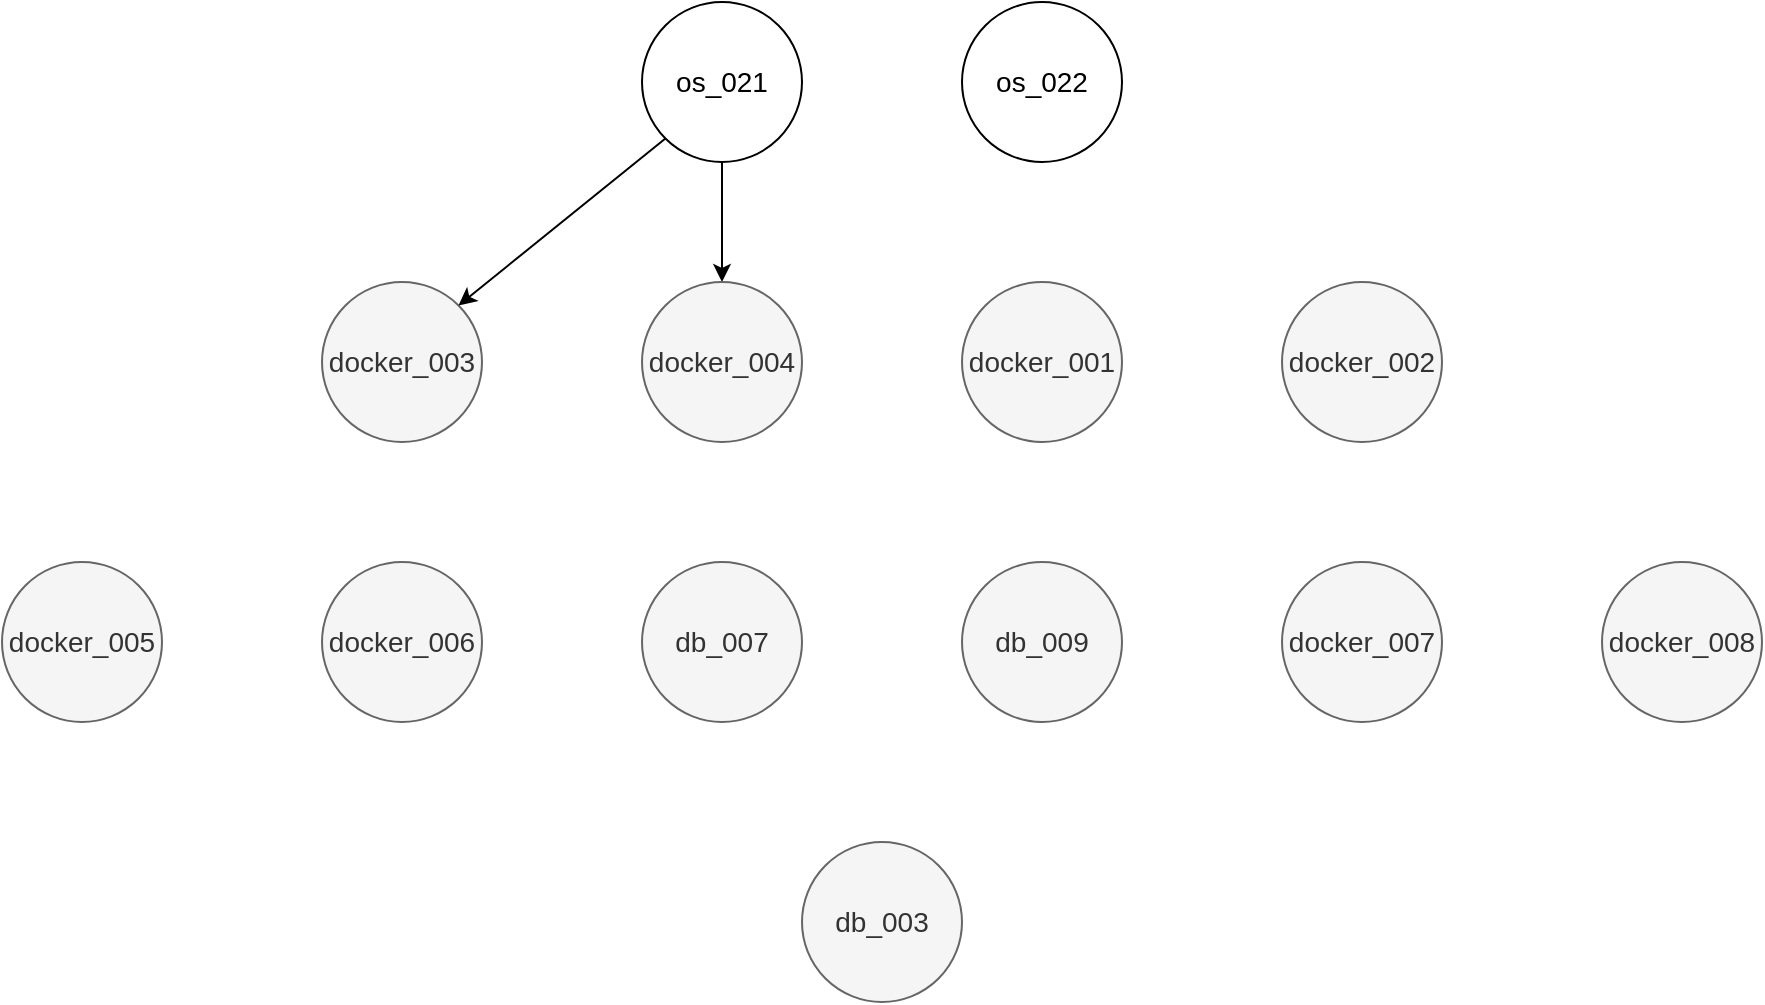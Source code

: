 <mxfile version="14.6.1" type="github">
  <diagram id="gPWRRkmIBSLixqdL957S" name="Page-1">
    <mxGraphModel dx="2048" dy="688" grid="1" gridSize="10" guides="1" tooltips="1" connect="1" arrows="1" fold="1" page="1" pageScale="1" pageWidth="827" pageHeight="1169" math="0" shadow="0">
      <root>
        <mxCell id="0" />
        <mxCell id="1" parent="0" />
        <mxCell id="sb-XSN0ztYntYfj7g1Nz-17" style="edgeStyle=orthogonalEdgeStyle;rounded=0;orthogonalLoop=1;jettySize=auto;html=1;exitX=0.5;exitY=1;exitDx=0;exitDy=0;entryX=0.5;entryY=0;entryDx=0;entryDy=0;" edge="1" parent="1" source="sb-XSN0ztYntYfj7g1Nz-1" target="sb-XSN0ztYntYfj7g1Nz-4">
          <mxGeometry relative="1" as="geometry" />
        </mxCell>
        <mxCell id="sb-XSN0ztYntYfj7g1Nz-1" value="&lt;font style=&quot;font-size: 14px&quot;&gt;os_021&lt;/font&gt;" style="ellipse;whiteSpace=wrap;html=1;aspect=fixed;" vertex="1" parent="1">
          <mxGeometry x="240" y="40" width="80" height="80" as="geometry" />
        </mxCell>
        <mxCell id="sb-XSN0ztYntYfj7g1Nz-2" value="&lt;font style=&quot;font-size: 14px&quot;&gt;os_022&lt;/font&gt;" style="ellipse;whiteSpace=wrap;html=1;aspect=fixed;" vertex="1" parent="1">
          <mxGeometry x="400" y="40" width="80" height="80" as="geometry" />
        </mxCell>
        <mxCell id="sb-XSN0ztYntYfj7g1Nz-3" value="&lt;span style=&quot;font-size: 14px&quot;&gt;docker_003&lt;/span&gt;" style="ellipse;whiteSpace=wrap;html=1;aspect=fixed;fillColor=#f5f5f5;strokeColor=#666666;fontColor=#333333;" vertex="1" parent="1">
          <mxGeometry x="80" y="180" width="80" height="80" as="geometry" />
        </mxCell>
        <mxCell id="sb-XSN0ztYntYfj7g1Nz-4" value="&lt;span style=&quot;font-size: 14px&quot;&gt;docker_004&lt;/span&gt;" style="ellipse;whiteSpace=wrap;html=1;aspect=fixed;fillColor=#f5f5f5;strokeColor=#666666;fontColor=#333333;" vertex="1" parent="1">
          <mxGeometry x="240" y="180" width="80" height="80" as="geometry" />
        </mxCell>
        <mxCell id="sb-XSN0ztYntYfj7g1Nz-5" value="&lt;span style=&quot;font-size: 14px&quot;&gt;docker_001&lt;/span&gt;" style="ellipse;whiteSpace=wrap;html=1;aspect=fixed;fillColor=#f5f5f5;strokeColor=#666666;fontColor=#333333;" vertex="1" parent="1">
          <mxGeometry x="400" y="180" width="80" height="80" as="geometry" />
        </mxCell>
        <mxCell id="sb-XSN0ztYntYfj7g1Nz-6" value="&lt;span style=&quot;font-size: 14px&quot;&gt;docker_002&lt;/span&gt;" style="ellipse;whiteSpace=wrap;html=1;aspect=fixed;fillColor=#f5f5f5;strokeColor=#666666;fontColor=#333333;" vertex="1" parent="1">
          <mxGeometry x="560" y="180" width="80" height="80" as="geometry" />
        </mxCell>
        <mxCell id="sb-XSN0ztYntYfj7g1Nz-7" value="&lt;span style=&quot;font-size: 14px&quot;&gt;docker_005&lt;/span&gt;" style="ellipse;whiteSpace=wrap;html=1;aspect=fixed;fillColor=#f5f5f5;strokeColor=#666666;fontColor=#333333;" vertex="1" parent="1">
          <mxGeometry x="-80" y="320" width="80" height="80" as="geometry" />
        </mxCell>
        <mxCell id="sb-XSN0ztYntYfj7g1Nz-8" value="&lt;span style=&quot;font-size: 14px&quot;&gt;docker_006&lt;/span&gt;" style="ellipse;whiteSpace=wrap;html=1;aspect=fixed;fillColor=#f5f5f5;strokeColor=#666666;fontColor=#333333;" vertex="1" parent="1">
          <mxGeometry x="80" y="320" width="80" height="80" as="geometry" />
        </mxCell>
        <mxCell id="sb-XSN0ztYntYfj7g1Nz-9" value="&lt;span style=&quot;font-size: 14px&quot;&gt;db_007&lt;/span&gt;" style="ellipse;whiteSpace=wrap;html=1;aspect=fixed;fillColor=#f5f5f5;strokeColor=#666666;fontColor=#333333;" vertex="1" parent="1">
          <mxGeometry x="240" y="320" width="80" height="80" as="geometry" />
        </mxCell>
        <mxCell id="sb-XSN0ztYntYfj7g1Nz-10" value="&lt;span style=&quot;font-size: 14px&quot;&gt;db_009&lt;/span&gt;" style="ellipse;whiteSpace=wrap;html=1;aspect=fixed;fillColor=#f5f5f5;strokeColor=#666666;fontColor=#333333;" vertex="1" parent="1">
          <mxGeometry x="400" y="320" width="80" height="80" as="geometry" />
        </mxCell>
        <mxCell id="sb-XSN0ztYntYfj7g1Nz-11" value="&lt;span style=&quot;font-size: 14px&quot;&gt;docker_007&lt;/span&gt;" style="ellipse;whiteSpace=wrap;html=1;aspect=fixed;fillColor=#f5f5f5;strokeColor=#666666;fontColor=#333333;" vertex="1" parent="1">
          <mxGeometry x="560" y="320" width="80" height="80" as="geometry" />
        </mxCell>
        <mxCell id="sb-XSN0ztYntYfj7g1Nz-12" value="&lt;span style=&quot;font-size: 14px&quot;&gt;docker_008&lt;/span&gt;" style="ellipse;whiteSpace=wrap;html=1;aspect=fixed;fillColor=#f5f5f5;strokeColor=#666666;fontColor=#333333;" vertex="1" parent="1">
          <mxGeometry x="720" y="320" width="80" height="80" as="geometry" />
        </mxCell>
        <mxCell id="sb-XSN0ztYntYfj7g1Nz-13" value="&lt;span style=&quot;font-size: 14px&quot;&gt;db_003&lt;/span&gt;" style="ellipse;whiteSpace=wrap;html=1;aspect=fixed;fillColor=#f5f5f5;strokeColor=#666666;fontColor=#333333;" vertex="1" parent="1">
          <mxGeometry x="320" y="460" width="80" height="80" as="geometry" />
        </mxCell>
        <mxCell id="sb-XSN0ztYntYfj7g1Nz-16" value="" style="endArrow=classic;html=1;exitX=0;exitY=1;exitDx=0;exitDy=0;entryX=1;entryY=0;entryDx=0;entryDy=0;" edge="1" parent="1" source="sb-XSN0ztYntYfj7g1Nz-1" target="sb-XSN0ztYntYfj7g1Nz-3">
          <mxGeometry width="50" height="50" relative="1" as="geometry">
            <mxPoint x="380" y="300" as="sourcePoint" />
            <mxPoint x="430" y="250" as="targetPoint" />
          </mxGeometry>
        </mxCell>
      </root>
    </mxGraphModel>
  </diagram>
</mxfile>
